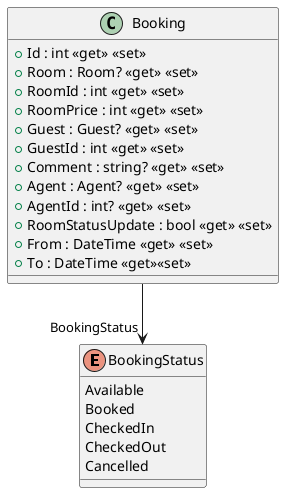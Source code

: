 @startuml
enum BookingStatus {
    Available
    Booked
    CheckedIn
    CheckedOut
    Cancelled
}
class Booking {
    + Id : int <<get>> <<set>>
    + Room : Room? <<get>> <<set>>
    + RoomId : int <<get>> <<set>>
    + RoomPrice : int <<get>> <<set>>
    + Guest : Guest? <<get>> <<set>>
    + GuestId : int <<get>> <<set>>
    + Comment : string? <<get>> <<set>>
    + Agent : Agent? <<get>> <<set>>
    + AgentId : int? <<get>> <<set>>
    + RoomStatusUpdate : bool <<get>> <<set>>
    + From : DateTime <<get>> <<set>>
    + To : DateTime <<get>><<set>>
    
}
Booking --> "BookingStatus" BookingStatus
@enduml
